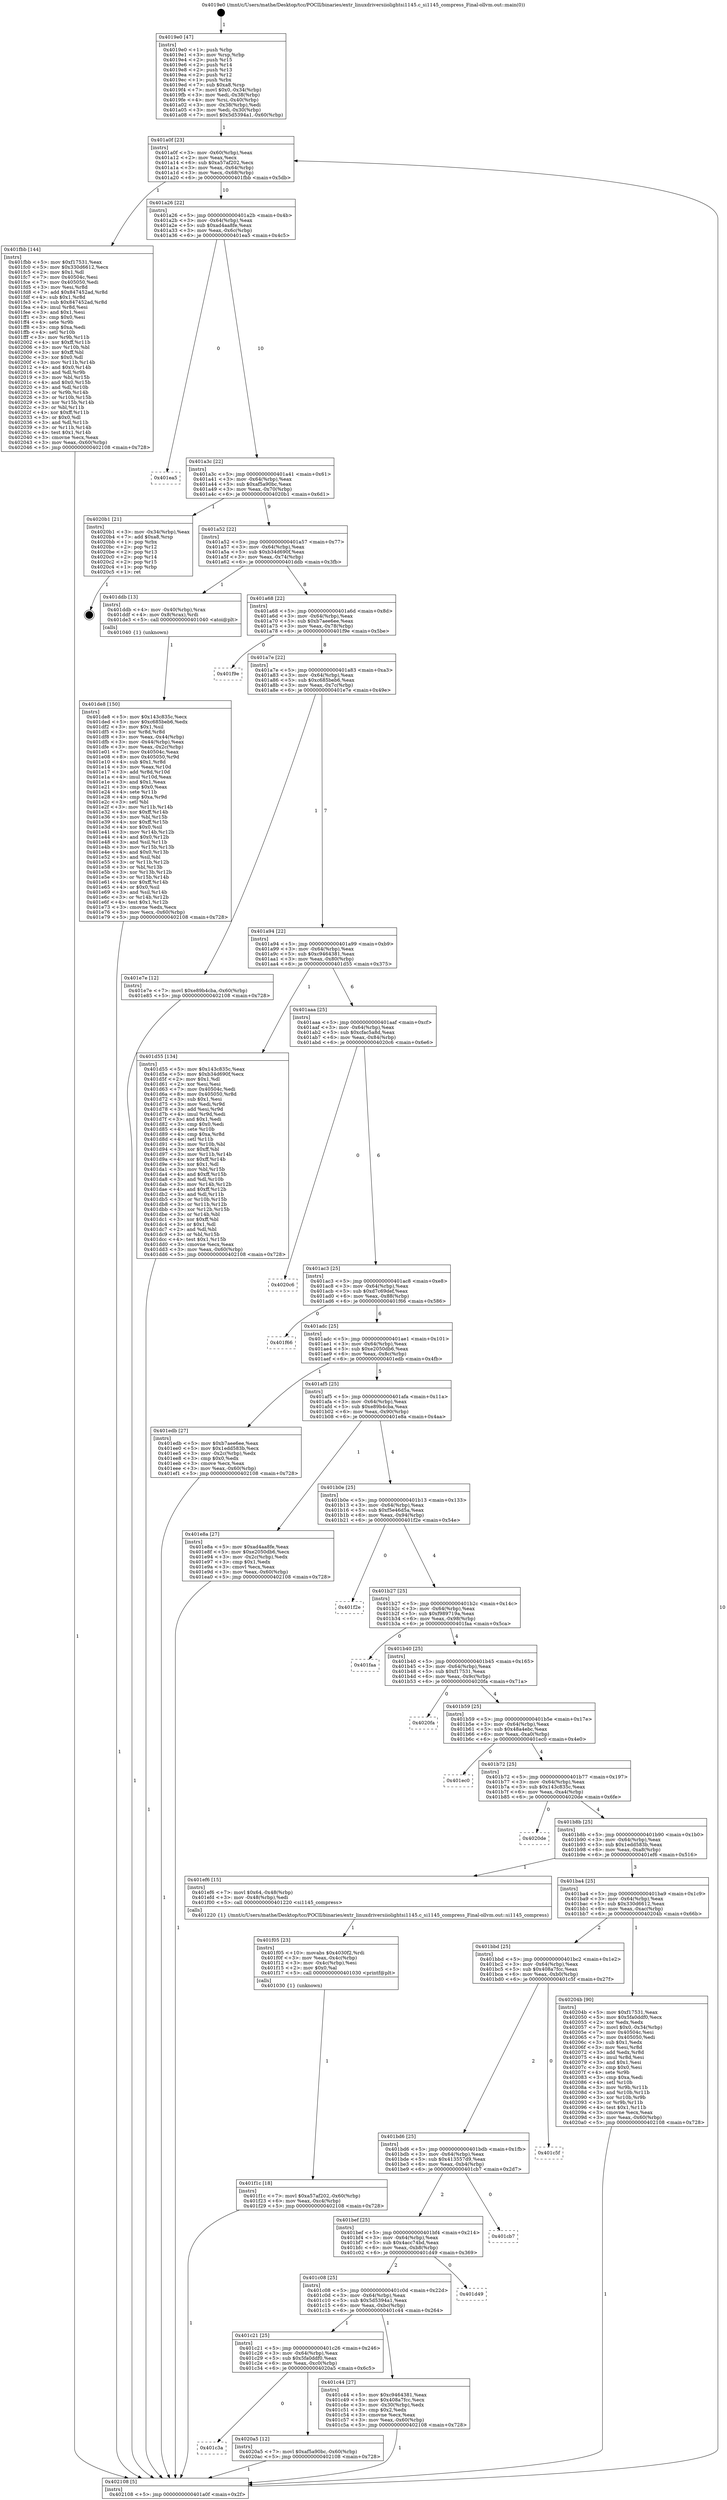 digraph "0x4019e0" {
  label = "0x4019e0 (/mnt/c/Users/mathe/Desktop/tcc/POCII/binaries/extr_linuxdriversiiolightsi1145.c_si1145_compress_Final-ollvm.out::main(0))"
  labelloc = "t"
  node[shape=record]

  Entry [label="",width=0.3,height=0.3,shape=circle,fillcolor=black,style=filled]
  "0x401a0f" [label="{
     0x401a0f [23]\l
     | [instrs]\l
     &nbsp;&nbsp;0x401a0f \<+3\>: mov -0x60(%rbp),%eax\l
     &nbsp;&nbsp;0x401a12 \<+2\>: mov %eax,%ecx\l
     &nbsp;&nbsp;0x401a14 \<+6\>: sub $0xa57af202,%ecx\l
     &nbsp;&nbsp;0x401a1a \<+3\>: mov %eax,-0x64(%rbp)\l
     &nbsp;&nbsp;0x401a1d \<+3\>: mov %ecx,-0x68(%rbp)\l
     &nbsp;&nbsp;0x401a20 \<+6\>: je 0000000000401fbb \<main+0x5db\>\l
  }"]
  "0x401fbb" [label="{
     0x401fbb [144]\l
     | [instrs]\l
     &nbsp;&nbsp;0x401fbb \<+5\>: mov $0xf17531,%eax\l
     &nbsp;&nbsp;0x401fc0 \<+5\>: mov $0x330d6612,%ecx\l
     &nbsp;&nbsp;0x401fc5 \<+2\>: mov $0x1,%dl\l
     &nbsp;&nbsp;0x401fc7 \<+7\>: mov 0x40504c,%esi\l
     &nbsp;&nbsp;0x401fce \<+7\>: mov 0x405050,%edi\l
     &nbsp;&nbsp;0x401fd5 \<+3\>: mov %esi,%r8d\l
     &nbsp;&nbsp;0x401fd8 \<+7\>: add $0x847452ad,%r8d\l
     &nbsp;&nbsp;0x401fdf \<+4\>: sub $0x1,%r8d\l
     &nbsp;&nbsp;0x401fe3 \<+7\>: sub $0x847452ad,%r8d\l
     &nbsp;&nbsp;0x401fea \<+4\>: imul %r8d,%esi\l
     &nbsp;&nbsp;0x401fee \<+3\>: and $0x1,%esi\l
     &nbsp;&nbsp;0x401ff1 \<+3\>: cmp $0x0,%esi\l
     &nbsp;&nbsp;0x401ff4 \<+4\>: sete %r9b\l
     &nbsp;&nbsp;0x401ff8 \<+3\>: cmp $0xa,%edi\l
     &nbsp;&nbsp;0x401ffb \<+4\>: setl %r10b\l
     &nbsp;&nbsp;0x401fff \<+3\>: mov %r9b,%r11b\l
     &nbsp;&nbsp;0x402002 \<+4\>: xor $0xff,%r11b\l
     &nbsp;&nbsp;0x402006 \<+3\>: mov %r10b,%bl\l
     &nbsp;&nbsp;0x402009 \<+3\>: xor $0xff,%bl\l
     &nbsp;&nbsp;0x40200c \<+3\>: xor $0x0,%dl\l
     &nbsp;&nbsp;0x40200f \<+3\>: mov %r11b,%r14b\l
     &nbsp;&nbsp;0x402012 \<+4\>: and $0x0,%r14b\l
     &nbsp;&nbsp;0x402016 \<+3\>: and %dl,%r9b\l
     &nbsp;&nbsp;0x402019 \<+3\>: mov %bl,%r15b\l
     &nbsp;&nbsp;0x40201c \<+4\>: and $0x0,%r15b\l
     &nbsp;&nbsp;0x402020 \<+3\>: and %dl,%r10b\l
     &nbsp;&nbsp;0x402023 \<+3\>: or %r9b,%r14b\l
     &nbsp;&nbsp;0x402026 \<+3\>: or %r10b,%r15b\l
     &nbsp;&nbsp;0x402029 \<+3\>: xor %r15b,%r14b\l
     &nbsp;&nbsp;0x40202c \<+3\>: or %bl,%r11b\l
     &nbsp;&nbsp;0x40202f \<+4\>: xor $0xff,%r11b\l
     &nbsp;&nbsp;0x402033 \<+3\>: or $0x0,%dl\l
     &nbsp;&nbsp;0x402036 \<+3\>: and %dl,%r11b\l
     &nbsp;&nbsp;0x402039 \<+3\>: or %r11b,%r14b\l
     &nbsp;&nbsp;0x40203c \<+4\>: test $0x1,%r14b\l
     &nbsp;&nbsp;0x402040 \<+3\>: cmovne %ecx,%eax\l
     &nbsp;&nbsp;0x402043 \<+3\>: mov %eax,-0x60(%rbp)\l
     &nbsp;&nbsp;0x402046 \<+5\>: jmp 0000000000402108 \<main+0x728\>\l
  }"]
  "0x401a26" [label="{
     0x401a26 [22]\l
     | [instrs]\l
     &nbsp;&nbsp;0x401a26 \<+5\>: jmp 0000000000401a2b \<main+0x4b\>\l
     &nbsp;&nbsp;0x401a2b \<+3\>: mov -0x64(%rbp),%eax\l
     &nbsp;&nbsp;0x401a2e \<+5\>: sub $0xad4aa8fe,%eax\l
     &nbsp;&nbsp;0x401a33 \<+3\>: mov %eax,-0x6c(%rbp)\l
     &nbsp;&nbsp;0x401a36 \<+6\>: je 0000000000401ea5 \<main+0x4c5\>\l
  }"]
  Exit [label="",width=0.3,height=0.3,shape=circle,fillcolor=black,style=filled,peripheries=2]
  "0x401ea5" [label="{
     0x401ea5\l
  }", style=dashed]
  "0x401a3c" [label="{
     0x401a3c [22]\l
     | [instrs]\l
     &nbsp;&nbsp;0x401a3c \<+5\>: jmp 0000000000401a41 \<main+0x61\>\l
     &nbsp;&nbsp;0x401a41 \<+3\>: mov -0x64(%rbp),%eax\l
     &nbsp;&nbsp;0x401a44 \<+5\>: sub $0xaf5a90bc,%eax\l
     &nbsp;&nbsp;0x401a49 \<+3\>: mov %eax,-0x70(%rbp)\l
     &nbsp;&nbsp;0x401a4c \<+6\>: je 00000000004020b1 \<main+0x6d1\>\l
  }"]
  "0x401c3a" [label="{
     0x401c3a\l
  }", style=dashed]
  "0x4020b1" [label="{
     0x4020b1 [21]\l
     | [instrs]\l
     &nbsp;&nbsp;0x4020b1 \<+3\>: mov -0x34(%rbp),%eax\l
     &nbsp;&nbsp;0x4020b4 \<+7\>: add $0xa8,%rsp\l
     &nbsp;&nbsp;0x4020bb \<+1\>: pop %rbx\l
     &nbsp;&nbsp;0x4020bc \<+2\>: pop %r12\l
     &nbsp;&nbsp;0x4020be \<+2\>: pop %r13\l
     &nbsp;&nbsp;0x4020c0 \<+2\>: pop %r14\l
     &nbsp;&nbsp;0x4020c2 \<+2\>: pop %r15\l
     &nbsp;&nbsp;0x4020c4 \<+1\>: pop %rbp\l
     &nbsp;&nbsp;0x4020c5 \<+1\>: ret\l
  }"]
  "0x401a52" [label="{
     0x401a52 [22]\l
     | [instrs]\l
     &nbsp;&nbsp;0x401a52 \<+5\>: jmp 0000000000401a57 \<main+0x77\>\l
     &nbsp;&nbsp;0x401a57 \<+3\>: mov -0x64(%rbp),%eax\l
     &nbsp;&nbsp;0x401a5a \<+5\>: sub $0xb34d690f,%eax\l
     &nbsp;&nbsp;0x401a5f \<+3\>: mov %eax,-0x74(%rbp)\l
     &nbsp;&nbsp;0x401a62 \<+6\>: je 0000000000401ddb \<main+0x3fb\>\l
  }"]
  "0x4020a5" [label="{
     0x4020a5 [12]\l
     | [instrs]\l
     &nbsp;&nbsp;0x4020a5 \<+7\>: movl $0xaf5a90bc,-0x60(%rbp)\l
     &nbsp;&nbsp;0x4020ac \<+5\>: jmp 0000000000402108 \<main+0x728\>\l
  }"]
  "0x401ddb" [label="{
     0x401ddb [13]\l
     | [instrs]\l
     &nbsp;&nbsp;0x401ddb \<+4\>: mov -0x40(%rbp),%rax\l
     &nbsp;&nbsp;0x401ddf \<+4\>: mov 0x8(%rax),%rdi\l
     &nbsp;&nbsp;0x401de3 \<+5\>: call 0000000000401040 \<atoi@plt\>\l
     | [calls]\l
     &nbsp;&nbsp;0x401040 \{1\} (unknown)\l
  }"]
  "0x401a68" [label="{
     0x401a68 [22]\l
     | [instrs]\l
     &nbsp;&nbsp;0x401a68 \<+5\>: jmp 0000000000401a6d \<main+0x8d\>\l
     &nbsp;&nbsp;0x401a6d \<+3\>: mov -0x64(%rbp),%eax\l
     &nbsp;&nbsp;0x401a70 \<+5\>: sub $0xb7aee6ee,%eax\l
     &nbsp;&nbsp;0x401a75 \<+3\>: mov %eax,-0x78(%rbp)\l
     &nbsp;&nbsp;0x401a78 \<+6\>: je 0000000000401f9e \<main+0x5be\>\l
  }"]
  "0x401f1c" [label="{
     0x401f1c [18]\l
     | [instrs]\l
     &nbsp;&nbsp;0x401f1c \<+7\>: movl $0xa57af202,-0x60(%rbp)\l
     &nbsp;&nbsp;0x401f23 \<+6\>: mov %eax,-0xc4(%rbp)\l
     &nbsp;&nbsp;0x401f29 \<+5\>: jmp 0000000000402108 \<main+0x728\>\l
  }"]
  "0x401f9e" [label="{
     0x401f9e\l
  }", style=dashed]
  "0x401a7e" [label="{
     0x401a7e [22]\l
     | [instrs]\l
     &nbsp;&nbsp;0x401a7e \<+5\>: jmp 0000000000401a83 \<main+0xa3\>\l
     &nbsp;&nbsp;0x401a83 \<+3\>: mov -0x64(%rbp),%eax\l
     &nbsp;&nbsp;0x401a86 \<+5\>: sub $0xc685beb6,%eax\l
     &nbsp;&nbsp;0x401a8b \<+3\>: mov %eax,-0x7c(%rbp)\l
     &nbsp;&nbsp;0x401a8e \<+6\>: je 0000000000401e7e \<main+0x49e\>\l
  }"]
  "0x401f05" [label="{
     0x401f05 [23]\l
     | [instrs]\l
     &nbsp;&nbsp;0x401f05 \<+10\>: movabs $0x4030f2,%rdi\l
     &nbsp;&nbsp;0x401f0f \<+3\>: mov %eax,-0x4c(%rbp)\l
     &nbsp;&nbsp;0x401f12 \<+3\>: mov -0x4c(%rbp),%esi\l
     &nbsp;&nbsp;0x401f15 \<+2\>: mov $0x0,%al\l
     &nbsp;&nbsp;0x401f17 \<+5\>: call 0000000000401030 \<printf@plt\>\l
     | [calls]\l
     &nbsp;&nbsp;0x401030 \{1\} (unknown)\l
  }"]
  "0x401e7e" [label="{
     0x401e7e [12]\l
     | [instrs]\l
     &nbsp;&nbsp;0x401e7e \<+7\>: movl $0xe89b4cba,-0x60(%rbp)\l
     &nbsp;&nbsp;0x401e85 \<+5\>: jmp 0000000000402108 \<main+0x728\>\l
  }"]
  "0x401a94" [label="{
     0x401a94 [22]\l
     | [instrs]\l
     &nbsp;&nbsp;0x401a94 \<+5\>: jmp 0000000000401a99 \<main+0xb9\>\l
     &nbsp;&nbsp;0x401a99 \<+3\>: mov -0x64(%rbp),%eax\l
     &nbsp;&nbsp;0x401a9c \<+5\>: sub $0xc9464381,%eax\l
     &nbsp;&nbsp;0x401aa1 \<+3\>: mov %eax,-0x80(%rbp)\l
     &nbsp;&nbsp;0x401aa4 \<+6\>: je 0000000000401d55 \<main+0x375\>\l
  }"]
  "0x401de8" [label="{
     0x401de8 [150]\l
     | [instrs]\l
     &nbsp;&nbsp;0x401de8 \<+5\>: mov $0x143c835c,%ecx\l
     &nbsp;&nbsp;0x401ded \<+5\>: mov $0xc685beb6,%edx\l
     &nbsp;&nbsp;0x401df2 \<+3\>: mov $0x1,%sil\l
     &nbsp;&nbsp;0x401df5 \<+3\>: xor %r8d,%r8d\l
     &nbsp;&nbsp;0x401df8 \<+3\>: mov %eax,-0x44(%rbp)\l
     &nbsp;&nbsp;0x401dfb \<+3\>: mov -0x44(%rbp),%eax\l
     &nbsp;&nbsp;0x401dfe \<+3\>: mov %eax,-0x2c(%rbp)\l
     &nbsp;&nbsp;0x401e01 \<+7\>: mov 0x40504c,%eax\l
     &nbsp;&nbsp;0x401e08 \<+8\>: mov 0x405050,%r9d\l
     &nbsp;&nbsp;0x401e10 \<+4\>: sub $0x1,%r8d\l
     &nbsp;&nbsp;0x401e14 \<+3\>: mov %eax,%r10d\l
     &nbsp;&nbsp;0x401e17 \<+3\>: add %r8d,%r10d\l
     &nbsp;&nbsp;0x401e1a \<+4\>: imul %r10d,%eax\l
     &nbsp;&nbsp;0x401e1e \<+3\>: and $0x1,%eax\l
     &nbsp;&nbsp;0x401e21 \<+3\>: cmp $0x0,%eax\l
     &nbsp;&nbsp;0x401e24 \<+4\>: sete %r11b\l
     &nbsp;&nbsp;0x401e28 \<+4\>: cmp $0xa,%r9d\l
     &nbsp;&nbsp;0x401e2c \<+3\>: setl %bl\l
     &nbsp;&nbsp;0x401e2f \<+3\>: mov %r11b,%r14b\l
     &nbsp;&nbsp;0x401e32 \<+4\>: xor $0xff,%r14b\l
     &nbsp;&nbsp;0x401e36 \<+3\>: mov %bl,%r15b\l
     &nbsp;&nbsp;0x401e39 \<+4\>: xor $0xff,%r15b\l
     &nbsp;&nbsp;0x401e3d \<+4\>: xor $0x0,%sil\l
     &nbsp;&nbsp;0x401e41 \<+3\>: mov %r14b,%r12b\l
     &nbsp;&nbsp;0x401e44 \<+4\>: and $0x0,%r12b\l
     &nbsp;&nbsp;0x401e48 \<+3\>: and %sil,%r11b\l
     &nbsp;&nbsp;0x401e4b \<+3\>: mov %r15b,%r13b\l
     &nbsp;&nbsp;0x401e4e \<+4\>: and $0x0,%r13b\l
     &nbsp;&nbsp;0x401e52 \<+3\>: and %sil,%bl\l
     &nbsp;&nbsp;0x401e55 \<+3\>: or %r11b,%r12b\l
     &nbsp;&nbsp;0x401e58 \<+3\>: or %bl,%r13b\l
     &nbsp;&nbsp;0x401e5b \<+3\>: xor %r13b,%r12b\l
     &nbsp;&nbsp;0x401e5e \<+3\>: or %r15b,%r14b\l
     &nbsp;&nbsp;0x401e61 \<+4\>: xor $0xff,%r14b\l
     &nbsp;&nbsp;0x401e65 \<+4\>: or $0x0,%sil\l
     &nbsp;&nbsp;0x401e69 \<+3\>: and %sil,%r14b\l
     &nbsp;&nbsp;0x401e6c \<+3\>: or %r14b,%r12b\l
     &nbsp;&nbsp;0x401e6f \<+4\>: test $0x1,%r12b\l
     &nbsp;&nbsp;0x401e73 \<+3\>: cmovne %edx,%ecx\l
     &nbsp;&nbsp;0x401e76 \<+3\>: mov %ecx,-0x60(%rbp)\l
     &nbsp;&nbsp;0x401e79 \<+5\>: jmp 0000000000402108 \<main+0x728\>\l
  }"]
  "0x401d55" [label="{
     0x401d55 [134]\l
     | [instrs]\l
     &nbsp;&nbsp;0x401d55 \<+5\>: mov $0x143c835c,%eax\l
     &nbsp;&nbsp;0x401d5a \<+5\>: mov $0xb34d690f,%ecx\l
     &nbsp;&nbsp;0x401d5f \<+2\>: mov $0x1,%dl\l
     &nbsp;&nbsp;0x401d61 \<+2\>: xor %esi,%esi\l
     &nbsp;&nbsp;0x401d63 \<+7\>: mov 0x40504c,%edi\l
     &nbsp;&nbsp;0x401d6a \<+8\>: mov 0x405050,%r8d\l
     &nbsp;&nbsp;0x401d72 \<+3\>: sub $0x1,%esi\l
     &nbsp;&nbsp;0x401d75 \<+3\>: mov %edi,%r9d\l
     &nbsp;&nbsp;0x401d78 \<+3\>: add %esi,%r9d\l
     &nbsp;&nbsp;0x401d7b \<+4\>: imul %r9d,%edi\l
     &nbsp;&nbsp;0x401d7f \<+3\>: and $0x1,%edi\l
     &nbsp;&nbsp;0x401d82 \<+3\>: cmp $0x0,%edi\l
     &nbsp;&nbsp;0x401d85 \<+4\>: sete %r10b\l
     &nbsp;&nbsp;0x401d89 \<+4\>: cmp $0xa,%r8d\l
     &nbsp;&nbsp;0x401d8d \<+4\>: setl %r11b\l
     &nbsp;&nbsp;0x401d91 \<+3\>: mov %r10b,%bl\l
     &nbsp;&nbsp;0x401d94 \<+3\>: xor $0xff,%bl\l
     &nbsp;&nbsp;0x401d97 \<+3\>: mov %r11b,%r14b\l
     &nbsp;&nbsp;0x401d9a \<+4\>: xor $0xff,%r14b\l
     &nbsp;&nbsp;0x401d9e \<+3\>: xor $0x1,%dl\l
     &nbsp;&nbsp;0x401da1 \<+3\>: mov %bl,%r15b\l
     &nbsp;&nbsp;0x401da4 \<+4\>: and $0xff,%r15b\l
     &nbsp;&nbsp;0x401da8 \<+3\>: and %dl,%r10b\l
     &nbsp;&nbsp;0x401dab \<+3\>: mov %r14b,%r12b\l
     &nbsp;&nbsp;0x401dae \<+4\>: and $0xff,%r12b\l
     &nbsp;&nbsp;0x401db2 \<+3\>: and %dl,%r11b\l
     &nbsp;&nbsp;0x401db5 \<+3\>: or %r10b,%r15b\l
     &nbsp;&nbsp;0x401db8 \<+3\>: or %r11b,%r12b\l
     &nbsp;&nbsp;0x401dbb \<+3\>: xor %r12b,%r15b\l
     &nbsp;&nbsp;0x401dbe \<+3\>: or %r14b,%bl\l
     &nbsp;&nbsp;0x401dc1 \<+3\>: xor $0xff,%bl\l
     &nbsp;&nbsp;0x401dc4 \<+3\>: or $0x1,%dl\l
     &nbsp;&nbsp;0x401dc7 \<+2\>: and %dl,%bl\l
     &nbsp;&nbsp;0x401dc9 \<+3\>: or %bl,%r15b\l
     &nbsp;&nbsp;0x401dcc \<+4\>: test $0x1,%r15b\l
     &nbsp;&nbsp;0x401dd0 \<+3\>: cmovne %ecx,%eax\l
     &nbsp;&nbsp;0x401dd3 \<+3\>: mov %eax,-0x60(%rbp)\l
     &nbsp;&nbsp;0x401dd6 \<+5\>: jmp 0000000000402108 \<main+0x728\>\l
  }"]
  "0x401aaa" [label="{
     0x401aaa [25]\l
     | [instrs]\l
     &nbsp;&nbsp;0x401aaa \<+5\>: jmp 0000000000401aaf \<main+0xcf\>\l
     &nbsp;&nbsp;0x401aaf \<+3\>: mov -0x64(%rbp),%eax\l
     &nbsp;&nbsp;0x401ab2 \<+5\>: sub $0xcfac5a8d,%eax\l
     &nbsp;&nbsp;0x401ab7 \<+6\>: mov %eax,-0x84(%rbp)\l
     &nbsp;&nbsp;0x401abd \<+6\>: je 00000000004020c6 \<main+0x6e6\>\l
  }"]
  "0x4019e0" [label="{
     0x4019e0 [47]\l
     | [instrs]\l
     &nbsp;&nbsp;0x4019e0 \<+1\>: push %rbp\l
     &nbsp;&nbsp;0x4019e1 \<+3\>: mov %rsp,%rbp\l
     &nbsp;&nbsp;0x4019e4 \<+2\>: push %r15\l
     &nbsp;&nbsp;0x4019e6 \<+2\>: push %r14\l
     &nbsp;&nbsp;0x4019e8 \<+2\>: push %r13\l
     &nbsp;&nbsp;0x4019ea \<+2\>: push %r12\l
     &nbsp;&nbsp;0x4019ec \<+1\>: push %rbx\l
     &nbsp;&nbsp;0x4019ed \<+7\>: sub $0xa8,%rsp\l
     &nbsp;&nbsp;0x4019f4 \<+7\>: movl $0x0,-0x34(%rbp)\l
     &nbsp;&nbsp;0x4019fb \<+3\>: mov %edi,-0x38(%rbp)\l
     &nbsp;&nbsp;0x4019fe \<+4\>: mov %rsi,-0x40(%rbp)\l
     &nbsp;&nbsp;0x401a02 \<+3\>: mov -0x38(%rbp),%edi\l
     &nbsp;&nbsp;0x401a05 \<+3\>: mov %edi,-0x30(%rbp)\l
     &nbsp;&nbsp;0x401a08 \<+7\>: movl $0x5d5394a1,-0x60(%rbp)\l
  }"]
  "0x4020c6" [label="{
     0x4020c6\l
  }", style=dashed]
  "0x401ac3" [label="{
     0x401ac3 [25]\l
     | [instrs]\l
     &nbsp;&nbsp;0x401ac3 \<+5\>: jmp 0000000000401ac8 \<main+0xe8\>\l
     &nbsp;&nbsp;0x401ac8 \<+3\>: mov -0x64(%rbp),%eax\l
     &nbsp;&nbsp;0x401acb \<+5\>: sub $0xd7c69def,%eax\l
     &nbsp;&nbsp;0x401ad0 \<+6\>: mov %eax,-0x88(%rbp)\l
     &nbsp;&nbsp;0x401ad6 \<+6\>: je 0000000000401f66 \<main+0x586\>\l
  }"]
  "0x402108" [label="{
     0x402108 [5]\l
     | [instrs]\l
     &nbsp;&nbsp;0x402108 \<+5\>: jmp 0000000000401a0f \<main+0x2f\>\l
  }"]
  "0x401f66" [label="{
     0x401f66\l
  }", style=dashed]
  "0x401adc" [label="{
     0x401adc [25]\l
     | [instrs]\l
     &nbsp;&nbsp;0x401adc \<+5\>: jmp 0000000000401ae1 \<main+0x101\>\l
     &nbsp;&nbsp;0x401ae1 \<+3\>: mov -0x64(%rbp),%eax\l
     &nbsp;&nbsp;0x401ae4 \<+5\>: sub $0xe2050db6,%eax\l
     &nbsp;&nbsp;0x401ae9 \<+6\>: mov %eax,-0x8c(%rbp)\l
     &nbsp;&nbsp;0x401aef \<+6\>: je 0000000000401edb \<main+0x4fb\>\l
  }"]
  "0x401c21" [label="{
     0x401c21 [25]\l
     | [instrs]\l
     &nbsp;&nbsp;0x401c21 \<+5\>: jmp 0000000000401c26 \<main+0x246\>\l
     &nbsp;&nbsp;0x401c26 \<+3\>: mov -0x64(%rbp),%eax\l
     &nbsp;&nbsp;0x401c29 \<+5\>: sub $0x5fa0ddf0,%eax\l
     &nbsp;&nbsp;0x401c2e \<+6\>: mov %eax,-0xc0(%rbp)\l
     &nbsp;&nbsp;0x401c34 \<+6\>: je 00000000004020a5 \<main+0x6c5\>\l
  }"]
  "0x401edb" [label="{
     0x401edb [27]\l
     | [instrs]\l
     &nbsp;&nbsp;0x401edb \<+5\>: mov $0xb7aee6ee,%eax\l
     &nbsp;&nbsp;0x401ee0 \<+5\>: mov $0x1edd583b,%ecx\l
     &nbsp;&nbsp;0x401ee5 \<+3\>: mov -0x2c(%rbp),%edx\l
     &nbsp;&nbsp;0x401ee8 \<+3\>: cmp $0x0,%edx\l
     &nbsp;&nbsp;0x401eeb \<+3\>: cmove %ecx,%eax\l
     &nbsp;&nbsp;0x401eee \<+3\>: mov %eax,-0x60(%rbp)\l
     &nbsp;&nbsp;0x401ef1 \<+5\>: jmp 0000000000402108 \<main+0x728\>\l
  }"]
  "0x401af5" [label="{
     0x401af5 [25]\l
     | [instrs]\l
     &nbsp;&nbsp;0x401af5 \<+5\>: jmp 0000000000401afa \<main+0x11a\>\l
     &nbsp;&nbsp;0x401afa \<+3\>: mov -0x64(%rbp),%eax\l
     &nbsp;&nbsp;0x401afd \<+5\>: sub $0xe89b4cba,%eax\l
     &nbsp;&nbsp;0x401b02 \<+6\>: mov %eax,-0x90(%rbp)\l
     &nbsp;&nbsp;0x401b08 \<+6\>: je 0000000000401e8a \<main+0x4aa\>\l
  }"]
  "0x401c44" [label="{
     0x401c44 [27]\l
     | [instrs]\l
     &nbsp;&nbsp;0x401c44 \<+5\>: mov $0xc9464381,%eax\l
     &nbsp;&nbsp;0x401c49 \<+5\>: mov $0x408a7fcc,%ecx\l
     &nbsp;&nbsp;0x401c4e \<+3\>: mov -0x30(%rbp),%edx\l
     &nbsp;&nbsp;0x401c51 \<+3\>: cmp $0x2,%edx\l
     &nbsp;&nbsp;0x401c54 \<+3\>: cmovne %ecx,%eax\l
     &nbsp;&nbsp;0x401c57 \<+3\>: mov %eax,-0x60(%rbp)\l
     &nbsp;&nbsp;0x401c5a \<+5\>: jmp 0000000000402108 \<main+0x728\>\l
  }"]
  "0x401e8a" [label="{
     0x401e8a [27]\l
     | [instrs]\l
     &nbsp;&nbsp;0x401e8a \<+5\>: mov $0xad4aa8fe,%eax\l
     &nbsp;&nbsp;0x401e8f \<+5\>: mov $0xe2050db6,%ecx\l
     &nbsp;&nbsp;0x401e94 \<+3\>: mov -0x2c(%rbp),%edx\l
     &nbsp;&nbsp;0x401e97 \<+3\>: cmp $0x1,%edx\l
     &nbsp;&nbsp;0x401e9a \<+3\>: cmovl %ecx,%eax\l
     &nbsp;&nbsp;0x401e9d \<+3\>: mov %eax,-0x60(%rbp)\l
     &nbsp;&nbsp;0x401ea0 \<+5\>: jmp 0000000000402108 \<main+0x728\>\l
  }"]
  "0x401b0e" [label="{
     0x401b0e [25]\l
     | [instrs]\l
     &nbsp;&nbsp;0x401b0e \<+5\>: jmp 0000000000401b13 \<main+0x133\>\l
     &nbsp;&nbsp;0x401b13 \<+3\>: mov -0x64(%rbp),%eax\l
     &nbsp;&nbsp;0x401b16 \<+5\>: sub $0xf5e46d5a,%eax\l
     &nbsp;&nbsp;0x401b1b \<+6\>: mov %eax,-0x94(%rbp)\l
     &nbsp;&nbsp;0x401b21 \<+6\>: je 0000000000401f2e \<main+0x54e\>\l
  }"]
  "0x401c08" [label="{
     0x401c08 [25]\l
     | [instrs]\l
     &nbsp;&nbsp;0x401c08 \<+5\>: jmp 0000000000401c0d \<main+0x22d\>\l
     &nbsp;&nbsp;0x401c0d \<+3\>: mov -0x64(%rbp),%eax\l
     &nbsp;&nbsp;0x401c10 \<+5\>: sub $0x5d5394a1,%eax\l
     &nbsp;&nbsp;0x401c15 \<+6\>: mov %eax,-0xbc(%rbp)\l
     &nbsp;&nbsp;0x401c1b \<+6\>: je 0000000000401c44 \<main+0x264\>\l
  }"]
  "0x401f2e" [label="{
     0x401f2e\l
  }", style=dashed]
  "0x401b27" [label="{
     0x401b27 [25]\l
     | [instrs]\l
     &nbsp;&nbsp;0x401b27 \<+5\>: jmp 0000000000401b2c \<main+0x14c\>\l
     &nbsp;&nbsp;0x401b2c \<+3\>: mov -0x64(%rbp),%eax\l
     &nbsp;&nbsp;0x401b2f \<+5\>: sub $0xf989719a,%eax\l
     &nbsp;&nbsp;0x401b34 \<+6\>: mov %eax,-0x98(%rbp)\l
     &nbsp;&nbsp;0x401b3a \<+6\>: je 0000000000401faa \<main+0x5ca\>\l
  }"]
  "0x401d49" [label="{
     0x401d49\l
  }", style=dashed]
  "0x401faa" [label="{
     0x401faa\l
  }", style=dashed]
  "0x401b40" [label="{
     0x401b40 [25]\l
     | [instrs]\l
     &nbsp;&nbsp;0x401b40 \<+5\>: jmp 0000000000401b45 \<main+0x165\>\l
     &nbsp;&nbsp;0x401b45 \<+3\>: mov -0x64(%rbp),%eax\l
     &nbsp;&nbsp;0x401b48 \<+5\>: sub $0xf17531,%eax\l
     &nbsp;&nbsp;0x401b4d \<+6\>: mov %eax,-0x9c(%rbp)\l
     &nbsp;&nbsp;0x401b53 \<+6\>: je 00000000004020fa \<main+0x71a\>\l
  }"]
  "0x401bef" [label="{
     0x401bef [25]\l
     | [instrs]\l
     &nbsp;&nbsp;0x401bef \<+5\>: jmp 0000000000401bf4 \<main+0x214\>\l
     &nbsp;&nbsp;0x401bf4 \<+3\>: mov -0x64(%rbp),%eax\l
     &nbsp;&nbsp;0x401bf7 \<+5\>: sub $0x4acc74bd,%eax\l
     &nbsp;&nbsp;0x401bfc \<+6\>: mov %eax,-0xb8(%rbp)\l
     &nbsp;&nbsp;0x401c02 \<+6\>: je 0000000000401d49 \<main+0x369\>\l
  }"]
  "0x4020fa" [label="{
     0x4020fa\l
  }", style=dashed]
  "0x401b59" [label="{
     0x401b59 [25]\l
     | [instrs]\l
     &nbsp;&nbsp;0x401b59 \<+5\>: jmp 0000000000401b5e \<main+0x17e\>\l
     &nbsp;&nbsp;0x401b5e \<+3\>: mov -0x64(%rbp),%eax\l
     &nbsp;&nbsp;0x401b61 \<+5\>: sub $0x48a4ebc,%eax\l
     &nbsp;&nbsp;0x401b66 \<+6\>: mov %eax,-0xa0(%rbp)\l
     &nbsp;&nbsp;0x401b6c \<+6\>: je 0000000000401ec0 \<main+0x4e0\>\l
  }"]
  "0x401cb7" [label="{
     0x401cb7\l
  }", style=dashed]
  "0x401ec0" [label="{
     0x401ec0\l
  }", style=dashed]
  "0x401b72" [label="{
     0x401b72 [25]\l
     | [instrs]\l
     &nbsp;&nbsp;0x401b72 \<+5\>: jmp 0000000000401b77 \<main+0x197\>\l
     &nbsp;&nbsp;0x401b77 \<+3\>: mov -0x64(%rbp),%eax\l
     &nbsp;&nbsp;0x401b7a \<+5\>: sub $0x143c835c,%eax\l
     &nbsp;&nbsp;0x401b7f \<+6\>: mov %eax,-0xa4(%rbp)\l
     &nbsp;&nbsp;0x401b85 \<+6\>: je 00000000004020de \<main+0x6fe\>\l
  }"]
  "0x401bd6" [label="{
     0x401bd6 [25]\l
     | [instrs]\l
     &nbsp;&nbsp;0x401bd6 \<+5\>: jmp 0000000000401bdb \<main+0x1fb\>\l
     &nbsp;&nbsp;0x401bdb \<+3\>: mov -0x64(%rbp),%eax\l
     &nbsp;&nbsp;0x401bde \<+5\>: sub $0x413557d9,%eax\l
     &nbsp;&nbsp;0x401be3 \<+6\>: mov %eax,-0xb4(%rbp)\l
     &nbsp;&nbsp;0x401be9 \<+6\>: je 0000000000401cb7 \<main+0x2d7\>\l
  }"]
  "0x4020de" [label="{
     0x4020de\l
  }", style=dashed]
  "0x401b8b" [label="{
     0x401b8b [25]\l
     | [instrs]\l
     &nbsp;&nbsp;0x401b8b \<+5\>: jmp 0000000000401b90 \<main+0x1b0\>\l
     &nbsp;&nbsp;0x401b90 \<+3\>: mov -0x64(%rbp),%eax\l
     &nbsp;&nbsp;0x401b93 \<+5\>: sub $0x1edd583b,%eax\l
     &nbsp;&nbsp;0x401b98 \<+6\>: mov %eax,-0xa8(%rbp)\l
     &nbsp;&nbsp;0x401b9e \<+6\>: je 0000000000401ef6 \<main+0x516\>\l
  }"]
  "0x401c5f" [label="{
     0x401c5f\l
  }", style=dashed]
  "0x401ef6" [label="{
     0x401ef6 [15]\l
     | [instrs]\l
     &nbsp;&nbsp;0x401ef6 \<+7\>: movl $0x64,-0x48(%rbp)\l
     &nbsp;&nbsp;0x401efd \<+3\>: mov -0x48(%rbp),%edi\l
     &nbsp;&nbsp;0x401f00 \<+5\>: call 0000000000401220 \<si1145_compress\>\l
     | [calls]\l
     &nbsp;&nbsp;0x401220 \{1\} (/mnt/c/Users/mathe/Desktop/tcc/POCII/binaries/extr_linuxdriversiiolightsi1145.c_si1145_compress_Final-ollvm.out::si1145_compress)\l
  }"]
  "0x401ba4" [label="{
     0x401ba4 [25]\l
     | [instrs]\l
     &nbsp;&nbsp;0x401ba4 \<+5\>: jmp 0000000000401ba9 \<main+0x1c9\>\l
     &nbsp;&nbsp;0x401ba9 \<+3\>: mov -0x64(%rbp),%eax\l
     &nbsp;&nbsp;0x401bac \<+5\>: sub $0x330d6612,%eax\l
     &nbsp;&nbsp;0x401bb1 \<+6\>: mov %eax,-0xac(%rbp)\l
     &nbsp;&nbsp;0x401bb7 \<+6\>: je 000000000040204b \<main+0x66b\>\l
  }"]
  "0x401bbd" [label="{
     0x401bbd [25]\l
     | [instrs]\l
     &nbsp;&nbsp;0x401bbd \<+5\>: jmp 0000000000401bc2 \<main+0x1e2\>\l
     &nbsp;&nbsp;0x401bc2 \<+3\>: mov -0x64(%rbp),%eax\l
     &nbsp;&nbsp;0x401bc5 \<+5\>: sub $0x408a7fcc,%eax\l
     &nbsp;&nbsp;0x401bca \<+6\>: mov %eax,-0xb0(%rbp)\l
     &nbsp;&nbsp;0x401bd0 \<+6\>: je 0000000000401c5f \<main+0x27f\>\l
  }"]
  "0x40204b" [label="{
     0x40204b [90]\l
     | [instrs]\l
     &nbsp;&nbsp;0x40204b \<+5\>: mov $0xf17531,%eax\l
     &nbsp;&nbsp;0x402050 \<+5\>: mov $0x5fa0ddf0,%ecx\l
     &nbsp;&nbsp;0x402055 \<+2\>: xor %edx,%edx\l
     &nbsp;&nbsp;0x402057 \<+7\>: movl $0x0,-0x34(%rbp)\l
     &nbsp;&nbsp;0x40205e \<+7\>: mov 0x40504c,%esi\l
     &nbsp;&nbsp;0x402065 \<+7\>: mov 0x405050,%edi\l
     &nbsp;&nbsp;0x40206c \<+3\>: sub $0x1,%edx\l
     &nbsp;&nbsp;0x40206f \<+3\>: mov %esi,%r8d\l
     &nbsp;&nbsp;0x402072 \<+3\>: add %edx,%r8d\l
     &nbsp;&nbsp;0x402075 \<+4\>: imul %r8d,%esi\l
     &nbsp;&nbsp;0x402079 \<+3\>: and $0x1,%esi\l
     &nbsp;&nbsp;0x40207c \<+3\>: cmp $0x0,%esi\l
     &nbsp;&nbsp;0x40207f \<+4\>: sete %r9b\l
     &nbsp;&nbsp;0x402083 \<+3\>: cmp $0xa,%edi\l
     &nbsp;&nbsp;0x402086 \<+4\>: setl %r10b\l
     &nbsp;&nbsp;0x40208a \<+3\>: mov %r9b,%r11b\l
     &nbsp;&nbsp;0x40208d \<+3\>: and %r10b,%r11b\l
     &nbsp;&nbsp;0x402090 \<+3\>: xor %r10b,%r9b\l
     &nbsp;&nbsp;0x402093 \<+3\>: or %r9b,%r11b\l
     &nbsp;&nbsp;0x402096 \<+4\>: test $0x1,%r11b\l
     &nbsp;&nbsp;0x40209a \<+3\>: cmovne %ecx,%eax\l
     &nbsp;&nbsp;0x40209d \<+3\>: mov %eax,-0x60(%rbp)\l
     &nbsp;&nbsp;0x4020a0 \<+5\>: jmp 0000000000402108 \<main+0x728\>\l
  }"]
  Entry -> "0x4019e0" [label=" 1"]
  "0x401a0f" -> "0x401fbb" [label=" 1"]
  "0x401a0f" -> "0x401a26" [label=" 10"]
  "0x4020b1" -> Exit [label=" 1"]
  "0x401a26" -> "0x401ea5" [label=" 0"]
  "0x401a26" -> "0x401a3c" [label=" 10"]
  "0x4020a5" -> "0x402108" [label=" 1"]
  "0x401a3c" -> "0x4020b1" [label=" 1"]
  "0x401a3c" -> "0x401a52" [label=" 9"]
  "0x401c21" -> "0x401c3a" [label=" 0"]
  "0x401a52" -> "0x401ddb" [label=" 1"]
  "0x401a52" -> "0x401a68" [label=" 8"]
  "0x401c21" -> "0x4020a5" [label=" 1"]
  "0x401a68" -> "0x401f9e" [label=" 0"]
  "0x401a68" -> "0x401a7e" [label=" 8"]
  "0x40204b" -> "0x402108" [label=" 1"]
  "0x401a7e" -> "0x401e7e" [label=" 1"]
  "0x401a7e" -> "0x401a94" [label=" 7"]
  "0x401fbb" -> "0x402108" [label=" 1"]
  "0x401a94" -> "0x401d55" [label=" 1"]
  "0x401a94" -> "0x401aaa" [label=" 6"]
  "0x401f1c" -> "0x402108" [label=" 1"]
  "0x401aaa" -> "0x4020c6" [label=" 0"]
  "0x401aaa" -> "0x401ac3" [label=" 6"]
  "0x401f05" -> "0x401f1c" [label=" 1"]
  "0x401ac3" -> "0x401f66" [label=" 0"]
  "0x401ac3" -> "0x401adc" [label=" 6"]
  "0x401ef6" -> "0x401f05" [label=" 1"]
  "0x401adc" -> "0x401edb" [label=" 1"]
  "0x401adc" -> "0x401af5" [label=" 5"]
  "0x401edb" -> "0x402108" [label=" 1"]
  "0x401af5" -> "0x401e8a" [label=" 1"]
  "0x401af5" -> "0x401b0e" [label=" 4"]
  "0x401e8a" -> "0x402108" [label=" 1"]
  "0x401b0e" -> "0x401f2e" [label=" 0"]
  "0x401b0e" -> "0x401b27" [label=" 4"]
  "0x401de8" -> "0x402108" [label=" 1"]
  "0x401b27" -> "0x401faa" [label=" 0"]
  "0x401b27" -> "0x401b40" [label=" 4"]
  "0x401ddb" -> "0x401de8" [label=" 1"]
  "0x401b40" -> "0x4020fa" [label=" 0"]
  "0x401b40" -> "0x401b59" [label=" 4"]
  "0x402108" -> "0x401a0f" [label=" 10"]
  "0x401b59" -> "0x401ec0" [label=" 0"]
  "0x401b59" -> "0x401b72" [label=" 4"]
  "0x4019e0" -> "0x401a0f" [label=" 1"]
  "0x401b72" -> "0x4020de" [label=" 0"]
  "0x401b72" -> "0x401b8b" [label=" 4"]
  "0x401c08" -> "0x401c21" [label=" 1"]
  "0x401b8b" -> "0x401ef6" [label=" 1"]
  "0x401b8b" -> "0x401ba4" [label=" 3"]
  "0x401c08" -> "0x401c44" [label=" 1"]
  "0x401ba4" -> "0x40204b" [label=" 1"]
  "0x401ba4" -> "0x401bbd" [label=" 2"]
  "0x401e7e" -> "0x402108" [label=" 1"]
  "0x401bbd" -> "0x401c5f" [label=" 0"]
  "0x401bbd" -> "0x401bd6" [label=" 2"]
  "0x401c44" -> "0x402108" [label=" 1"]
  "0x401bd6" -> "0x401cb7" [label=" 0"]
  "0x401bd6" -> "0x401bef" [label=" 2"]
  "0x401d55" -> "0x402108" [label=" 1"]
  "0x401bef" -> "0x401d49" [label=" 0"]
  "0x401bef" -> "0x401c08" [label=" 2"]
}
